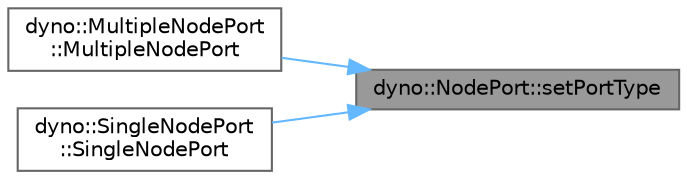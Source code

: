 digraph "dyno::NodePort::setPortType"
{
 // LATEX_PDF_SIZE
  bgcolor="transparent";
  edge [fontname=Helvetica,fontsize=10,labelfontname=Helvetica,labelfontsize=10];
  node [fontname=Helvetica,fontsize=10,shape=box,height=0.2,width=0.4];
  rankdir="RL";
  Node1 [id="Node000001",label="dyno::NodePort::setPortType",height=0.2,width=0.4,color="gray40", fillcolor="grey60", style="filled", fontcolor="black",tooltip=" "];
  Node1 -> Node2 [id="edge1_Node000001_Node000002",dir="back",color="steelblue1",style="solid",tooltip=" "];
  Node2 [id="Node000002",label="dyno::MultipleNodePort\l::MultipleNodePort",height=0.2,width=0.4,color="grey40", fillcolor="white", style="filled",URL="$classdyno_1_1_multiple_node_port.html#a48aa8d8d082c77071440bc7ca5d74626",tooltip=" "];
  Node1 -> Node3 [id="edge2_Node000001_Node000003",dir="back",color="steelblue1",style="solid",tooltip=" "];
  Node3 [id="Node000003",label="dyno::SingleNodePort\l::SingleNodePort",height=0.2,width=0.4,color="grey40", fillcolor="white", style="filled",URL="$classdyno_1_1_single_node_port.html#ab1f2ff761e5dbdcdccb3adf11e2e728c",tooltip=" "];
}
